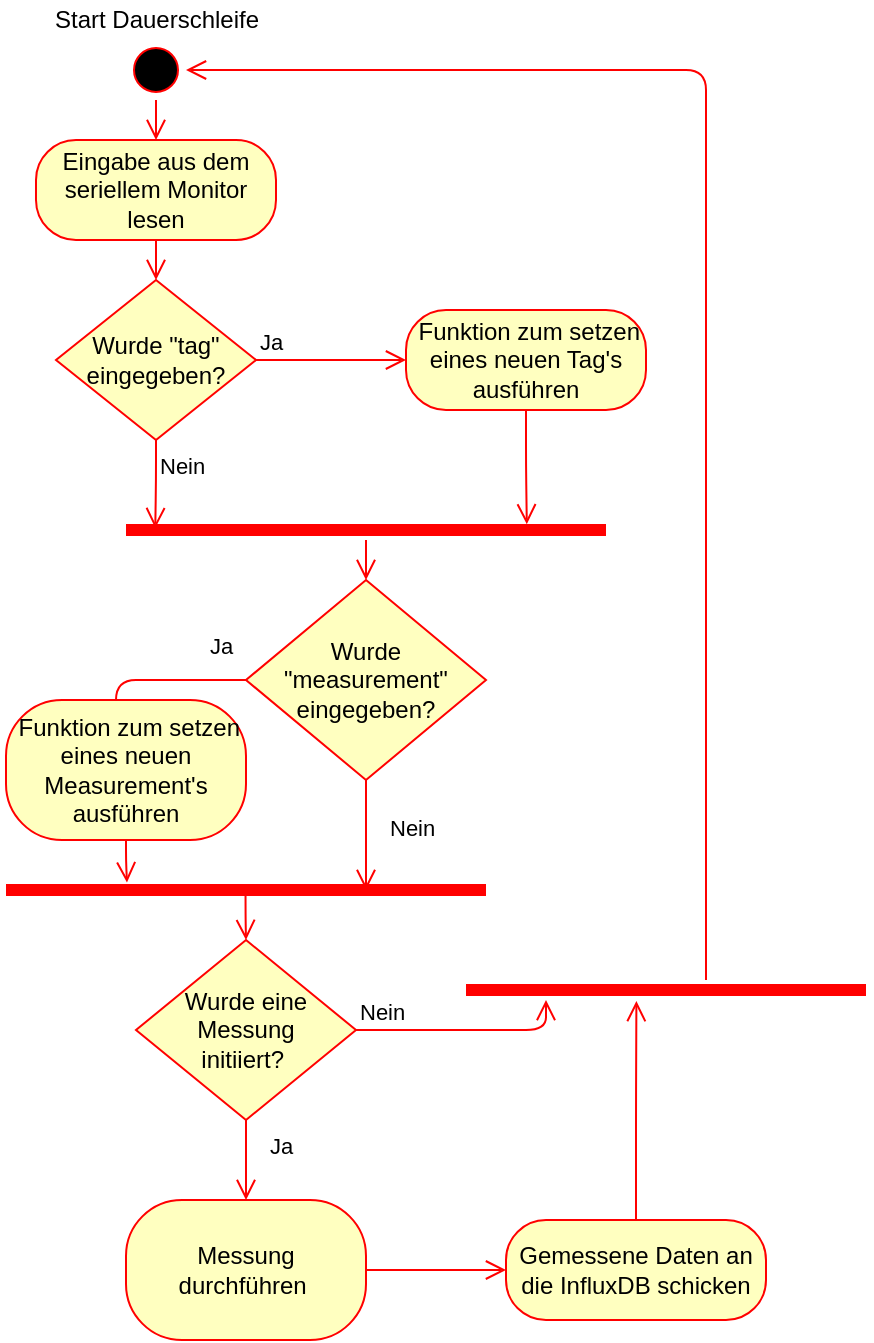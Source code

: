 <mxfile>
    <diagram id="d50cL3aNxQIdVPU9Ah4R" name="Page-1">
        <mxGraphModel dx="854" dy="361" grid="0" gridSize="10" guides="1" tooltips="1" connect="1" arrows="1" fold="1" page="1" pageScale="1" pageWidth="827" pageHeight="1169" math="0" shadow="0">
            <root>
                <mxCell id="0"/>
                <mxCell id="1" parent="0"/>
                <mxCell id="2" value="" style="ellipse;html=1;shape=startState;fillColor=#000000;strokeColor=#ff0000;" parent="1" vertex="1">
                    <mxGeometry x="330" y="50" width="30" height="30" as="geometry"/>
                </mxCell>
                <mxCell id="3" value="" style="edgeStyle=orthogonalEdgeStyle;html=1;verticalAlign=bottom;endArrow=open;endSize=8;strokeColor=#ff0000;entryX=0.5;entryY=0;entryDx=0;entryDy=0;" parent="1" source="2" target="5" edge="1">
                    <mxGeometry relative="1" as="geometry">
                        <mxPoint x="345" y="140" as="targetPoint"/>
                    </mxGeometry>
                </mxCell>
                <mxCell id="4" value="Start Dauerschleife" style="text;html=1;align=center;verticalAlign=middle;resizable=0;points=[];autosize=1;strokeColor=none;fillColor=none;" parent="1" vertex="1">
                    <mxGeometry x="285" y="30" width="120" height="20" as="geometry"/>
                </mxCell>
                <mxCell id="5" value="Eingabe aus dem seriellem Monitor lesen" style="rounded=1;whiteSpace=wrap;html=1;arcSize=40;fontColor=#000000;fillColor=#ffffc0;strokeColor=#ff0000;" parent="1" vertex="1">
                    <mxGeometry x="285" y="100" width="120" height="50" as="geometry"/>
                </mxCell>
                <mxCell id="6" value="" style="edgeStyle=orthogonalEdgeStyle;html=1;verticalAlign=bottom;endArrow=open;endSize=8;strokeColor=#ff0000;entryX=0.5;entryY=0;entryDx=0;entryDy=0;" parent="1" source="5" target="7" edge="1">
                    <mxGeometry relative="1" as="geometry">
                        <mxPoint x="345" y="210" as="targetPoint"/>
                    </mxGeometry>
                </mxCell>
                <mxCell id="7" value="Wurde &quot;tag&quot; eingegeben?" style="rhombus;whiteSpace=wrap;html=1;fillColor=#ffffc0;strokeColor=#ff0000;" parent="1" vertex="1">
                    <mxGeometry x="295" y="170" width="100" height="80" as="geometry"/>
                </mxCell>
                <mxCell id="8" value="Ja" style="edgeStyle=orthogonalEdgeStyle;html=1;align=left;verticalAlign=bottom;endArrow=open;endSize=8;strokeColor=#ff0000;entryX=0;entryY=0.5;entryDx=0;entryDy=0;" parent="1" source="7" target="12" edge="1">
                    <mxGeometry x="-1" relative="1" as="geometry">
                        <mxPoint x="450" y="210" as="targetPoint"/>
                    </mxGeometry>
                </mxCell>
                <mxCell id="9" value="Nein" style="edgeStyle=orthogonalEdgeStyle;html=1;align=left;verticalAlign=top;endArrow=open;endSize=8;strokeColor=#ff0000;entryX=0.061;entryY=0.405;entryDx=0;entryDy=0;entryPerimeter=0;" parent="1" source="7" target="17" edge="1">
                    <mxGeometry x="-1" relative="1" as="geometry">
                        <mxPoint x="345" y="280" as="targetPoint"/>
                    </mxGeometry>
                </mxCell>
                <mxCell id="12" value="&amp;nbsp;Funktion zum setzen eines neuen Tag's ausführen" style="rounded=1;whiteSpace=wrap;html=1;arcSize=40;fontColor=#000000;fillColor=#ffffc0;strokeColor=#ff0000;" parent="1" vertex="1">
                    <mxGeometry x="470" y="185" width="120" height="50" as="geometry"/>
                </mxCell>
                <mxCell id="13" value="" style="edgeStyle=orthogonalEdgeStyle;html=1;verticalAlign=bottom;endArrow=open;endSize=8;strokeColor=#ff0000;entryX=0.835;entryY=0.215;entryDx=0;entryDy=0;entryPerimeter=0;" parent="1" source="12" target="17" edge="1">
                    <mxGeometry relative="1" as="geometry">
                        <mxPoint x="530" y="280" as="targetPoint"/>
                    </mxGeometry>
                </mxCell>
                <mxCell id="14" value="Wurde &quot;measurement&quot; eingegeben?" style="rhombus;whiteSpace=wrap;html=1;fillColor=#ffffc0;strokeColor=#ff0000;" parent="1" vertex="1">
                    <mxGeometry x="390" y="320" width="120" height="100" as="geometry"/>
                </mxCell>
                <mxCell id="15" value="Nein" style="edgeStyle=orthogonalEdgeStyle;html=1;align=left;verticalAlign=bottom;endArrow=open;endSize=8;strokeColor=#ff0000;exitX=0.5;exitY=1;exitDx=0;exitDy=0;entryX=0.75;entryY=0.5;entryDx=0;entryDy=0;entryPerimeter=0;" parent="1" source="14" target="22" edge="1">
                    <mxGeometry x="0.2" y="10" relative="1" as="geometry">
                        <mxPoint x="450" y="470" as="targetPoint"/>
                        <mxPoint as="offset"/>
                    </mxGeometry>
                </mxCell>
                <mxCell id="16" value="Ja" style="edgeStyle=orthogonalEdgeStyle;html=1;align=left;verticalAlign=top;endArrow=open;endSize=8;strokeColor=#ff0000;" parent="1" source="14" edge="1">
                    <mxGeometry x="-0.679" y="-30" relative="1" as="geometry">
                        <mxPoint x="325" y="430" as="targetPoint"/>
                        <Array as="points">
                            <mxPoint x="325" y="370"/>
                        </Array>
                        <mxPoint as="offset"/>
                    </mxGeometry>
                </mxCell>
                <mxCell id="17" value="" style="shape=line;html=1;strokeWidth=6;strokeColor=#ff0000;" parent="1" vertex="1">
                    <mxGeometry x="330" y="290" width="240" height="10" as="geometry"/>
                </mxCell>
                <mxCell id="18" value="" style="edgeStyle=orthogonalEdgeStyle;html=1;verticalAlign=bottom;endArrow=open;endSize=8;strokeColor=#ff0000;entryX=0.5;entryY=0;entryDx=0;entryDy=0;" parent="1" source="17" target="14" edge="1">
                    <mxGeometry relative="1" as="geometry">
                        <mxPoint x="430" y="320" as="targetPoint"/>
                    </mxGeometry>
                </mxCell>
                <mxCell id="20" value="&amp;nbsp;Funktion zum setzen eines neuen Measurement's ausführen" style="rounded=1;whiteSpace=wrap;html=1;arcSize=40;fontColor=#000000;fillColor=#ffffc0;strokeColor=#ff0000;" parent="1" vertex="1">
                    <mxGeometry x="270" y="380" width="120" height="70" as="geometry"/>
                </mxCell>
                <mxCell id="21" value="" style="edgeStyle=orthogonalEdgeStyle;html=1;verticalAlign=bottom;endArrow=open;endSize=8;strokeColor=#ff0000;entryX=0.252;entryY=0.12;entryDx=0;entryDy=0;entryPerimeter=0;" parent="1" source="20" target="22" edge="1">
                    <mxGeometry relative="1" as="geometry">
                        <mxPoint x="330" y="460" as="targetPoint"/>
                        <Array as="points"/>
                    </mxGeometry>
                </mxCell>
                <mxCell id="22" value="" style="shape=line;html=1;strokeWidth=6;strokeColor=#ff0000;" parent="1" vertex="1">
                    <mxGeometry x="270" y="470" width="240" height="10" as="geometry"/>
                </mxCell>
                <mxCell id="23" value="Wurde eine Messung &lt;br&gt;initiiert?&amp;nbsp;" style="rhombus;whiteSpace=wrap;html=1;fillColor=#ffffc0;strokeColor=#ff0000;" parent="1" vertex="1">
                    <mxGeometry x="335" y="500" width="110" height="90" as="geometry"/>
                </mxCell>
                <mxCell id="24" value="Nein" style="edgeStyle=orthogonalEdgeStyle;html=1;align=left;verticalAlign=bottom;endArrow=open;endSize=8;strokeColor=#ff0000;" parent="1" source="23" target="30" edge="1">
                    <mxGeometry x="-1" relative="1" as="geometry">
                        <mxPoint x="540" y="592.469" as="targetPoint"/>
                        <Array as="points">
                            <mxPoint x="540" y="545"/>
                        </Array>
                    </mxGeometry>
                </mxCell>
                <mxCell id="25" value="Ja" style="edgeStyle=orthogonalEdgeStyle;html=1;align=left;verticalAlign=top;endArrow=open;endSize=8;strokeColor=#ff0000;entryX=0.5;entryY=0;entryDx=0;entryDy=0;" parent="1" source="23" target="28" edge="1">
                    <mxGeometry x="-1" y="10" relative="1" as="geometry">
                        <mxPoint x="390" y="650" as="targetPoint"/>
                        <mxPoint as="offset"/>
                    </mxGeometry>
                </mxCell>
                <mxCell id="27" value="" style="edgeStyle=orthogonalEdgeStyle;html=1;verticalAlign=bottom;endArrow=open;endSize=8;strokeColor=#ff0000;entryX=0.5;entryY=0;entryDx=0;entryDy=0;exitX=0.499;exitY=0.599;exitDx=0;exitDy=0;exitPerimeter=0;" parent="1" source="22" target="23" edge="1">
                    <mxGeometry relative="1" as="geometry">
                        <mxPoint x="389.86" y="490" as="targetPoint"/>
                        <mxPoint x="389.86" y="470" as="sourcePoint"/>
                    </mxGeometry>
                </mxCell>
                <mxCell id="28" value="Messung durchführen&amp;nbsp;" style="rounded=1;whiteSpace=wrap;html=1;arcSize=40;fontColor=#000000;fillColor=#ffffc0;strokeColor=#ff0000;" parent="1" vertex="1">
                    <mxGeometry x="330" y="630" width="120" height="70" as="geometry"/>
                </mxCell>
                <mxCell id="29" value="" style="edgeStyle=orthogonalEdgeStyle;html=1;verticalAlign=bottom;endArrow=open;endSize=8;strokeColor=#ff0000;exitX=1;exitY=0.5;exitDx=0;exitDy=0;entryX=0;entryY=0.5;entryDx=0;entryDy=0;" parent="1" source="28" target="32" edge="1">
                    <mxGeometry relative="1" as="geometry">
                        <mxPoint x="490" y="665" as="targetPoint"/>
                    </mxGeometry>
                </mxCell>
                <mxCell id="30" value="" style="shape=line;html=1;strokeWidth=6;strokeColor=#ff0000;" parent="1" vertex="1">
                    <mxGeometry x="500" y="520" width="200" height="10" as="geometry"/>
                </mxCell>
                <mxCell id="31" value="" style="edgeStyle=orthogonalEdgeStyle;html=1;verticalAlign=bottom;endArrow=open;endSize=8;strokeColor=#ff0000;entryX=1;entryY=0.5;entryDx=0;entryDy=0;" parent="1" source="30" target="2" edge="1">
                    <mxGeometry relative="1" as="geometry">
                        <mxPoint x="580" y="510" as="targetPoint"/>
                        <Array as="points">
                            <mxPoint x="620" y="65"/>
                        </Array>
                    </mxGeometry>
                </mxCell>
                <mxCell id="32" value="Gemessene Daten an die InfluxDB schicken" style="rounded=1;whiteSpace=wrap;html=1;arcSize=40;fontColor=#000000;fillColor=#ffffc0;strokeColor=#ff0000;" parent="1" vertex="1">
                    <mxGeometry x="520" y="640" width="130" height="50" as="geometry"/>
                </mxCell>
                <mxCell id="33" value="" style="edgeStyle=orthogonalEdgeStyle;html=1;verticalAlign=bottom;endArrow=open;endSize=8;strokeColor=#ff0000;entryX=0.426;entryY=1.054;entryDx=0;entryDy=0;entryPerimeter=0;" parent="1" source="32" target="30" edge="1">
                    <mxGeometry relative="1" as="geometry">
                        <mxPoint x="580" y="750" as="targetPoint"/>
                    </mxGeometry>
                </mxCell>
            </root>
        </mxGraphModel>
    </diagram>
</mxfile>